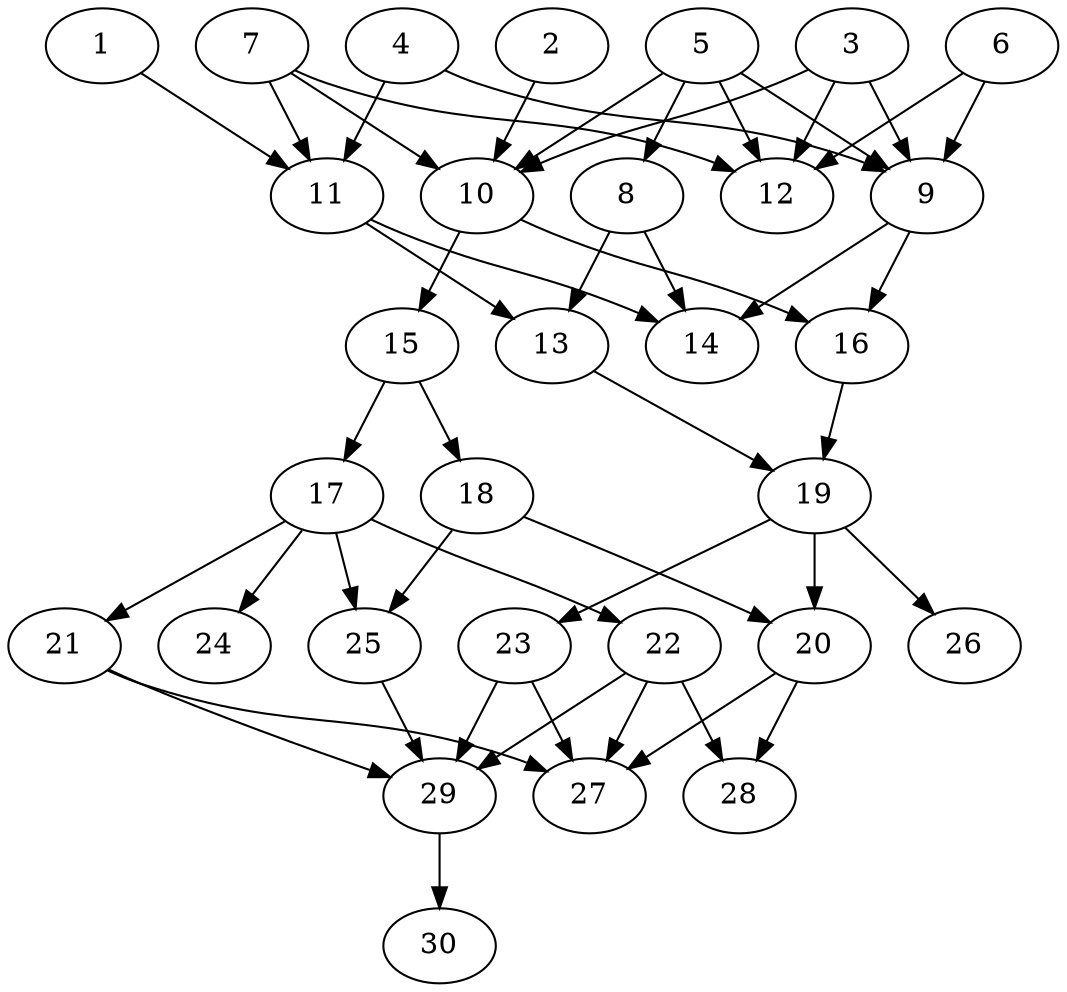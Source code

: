 // DAG automatically generated by daggen at Fri Jul 29 10:40:32 2022
// daggen.exe --dot -n 30 --ccr 0.5 --fat 0.5 --regular 0.5 --density 0.5 -o data\30/random_30_83.gv 
digraph G {
  1 [compute_size="467060815423", trans_size="1044868", result_size="13312", ram="31689488",alpha="0.03"]
  1 -> 11 [size ="13312"]
  2 [compute_size="49983576018", trans_size="744393", result_size="1024", ram="15890672",alpha="0.15"]
  2 -> 10 [size ="1024"]
  3 [compute_size="654692849222", trans_size="276595", result_size="9216", ram="14979872",alpha="0.10"]
  3 -> 9 [size ="9216"]
  3 -> 10 [size ="9216"]
  3 -> 12 [size ="9216"]
  4 [compute_size="5222965248", trans_size="731190", result_size="13312", ram="47437616",alpha="0.13"]
  4 -> 9 [size ="13312"]
  4 -> 11 [size ="13312"]
  5 [compute_size="157928914944", trans_size="865587", result_size="74752", ram="8184512",alpha="0.09"]
  5 -> 8 [size ="74752"]
  5 -> 9 [size ="74752"]
  5 -> 10 [size ="74752"]
  5 -> 12 [size ="74752"]
  6 [compute_size="8589934592", trans_size="297982", result_size="70656", ram="51356432",alpha="0.07"]
  6 -> 9 [size ="70656"]
  6 -> 12 [size ="70656"]
  7 [compute_size="95035881932", trans_size="887613", result_size="29696", ram="4992752",alpha="0.18"]
  7 -> 10 [size ="29696"]
  7 -> 11 [size ="29696"]
  7 -> 12 [size ="29696"]
  8 [compute_size="30117464064", trans_size="242804", result_size="54272", ram="28866800",alpha="0.16"]
  8 -> 13 [size ="54272"]
  8 -> 14 [size ="54272"]
  9 [compute_size="8589934592", trans_size="868784", result_size="70656", ram="19678016",alpha="0.14"]
  9 -> 14 [size ="70656"]
  9 -> 16 [size ="70656"]
  10 [compute_size="4088586240", trans_size="911206", result_size="13312", ram="34266656",alpha="0.16"]
  10 -> 15 [size ="13312"]
  10 -> 16 [size ="13312"]
  11 [compute_size="782757789696", trans_size="28293", result_size="54272", ram="29242208",alpha="0.02"]
  11 -> 13 [size ="54272"]
  11 -> 14 [size ="54272"]
  12 [compute_size="368293445632", trans_size="68414", result_size="0", ram="30558512",alpha="0.02"]
  13 [compute_size="368293445632", trans_size="436982", result_size="9216", ram="36511184",alpha="0.13"]
  13 -> 19 [size ="9216"]
  14 [compute_size="1073741824000", trans_size="209844", result_size="0", ram="3071360",alpha="0.16"]
  15 [compute_size="134217728000", trans_size="792410", result_size="1024", ram="15722768",alpha="0.18"]
  15 -> 17 [size ="1024"]
  15 -> 18 [size ="1024"]
  16 [compute_size="590594372299", trans_size="986972", result_size="54272", ram="1812080",alpha="0.15"]
  16 -> 19 [size ="54272"]
  17 [compute_size="164463378432", trans_size="794616", result_size="74752", ram="47185760",alpha="0.19"]
  17 -> 21 [size ="74752"]
  17 -> 22 [size ="74752"]
  17 -> 24 [size ="74752"]
  17 -> 25 [size ="74752"]
  18 [compute_size="109765459968", trans_size="89258", result_size="74752", ram="16861664",alpha="0.04"]
  18 -> 20 [size ="74752"]
  18 -> 25 [size ="74752"]
  19 [compute_size="816267487495", trans_size="964914", result_size="1024", ram="39235664",alpha="0.18"]
  19 -> 20 [size ="1024"]
  19 -> 23 [size ="1024"]
  19 -> 26 [size ="1024"]
  20 [compute_size="782757789696", trans_size="257925", result_size="54272", ram="32283488",alpha="0.14"]
  20 -> 27 [size ="54272"]
  20 -> 28 [size ="54272"]
  21 [compute_size="549755813888", trans_size="36477", result_size="91136", ram="18813152",alpha="0.20"]
  21 -> 27 [size ="91136"]
  21 -> 29 [size ="91136"]
  22 [compute_size="14635524096", trans_size="727834", result_size="13312", ram="7150160",alpha="0.15"]
  22 -> 27 [size ="13312"]
  22 -> 28 [size ="13312"]
  22 -> 29 [size ="13312"]
  23 [compute_size="235907857337", trans_size="948226", result_size="1024", ram="25557824",alpha="0.05"]
  23 -> 27 [size ="1024"]
  23 -> 29 [size ="1024"]
  24 [compute_size="231928233984", trans_size="103995", result_size="0", ram="25355072",alpha="0.16"]
  25 [compute_size="28991029248", trans_size="333627", result_size="29696", ram="19788896",alpha="0.12"]
  25 -> 29 [size ="29696"]
  26 [compute_size="17947312128", trans_size="492863", result_size="0", ram="51386528",alpha="0.11"]
  27 [compute_size="3227222016", trans_size="820191", result_size="0", ram="33080240",alpha="0.03"]
  28 [compute_size="619151360", trans_size="87563", result_size="0", ram="852176",alpha="0.01"]
  29 [compute_size="28991029248", trans_size="80754", result_size="29696", ram="37517024",alpha="0.07"]
  29 -> 30 [size ="29696"]
  30 [compute_size="4666613760", trans_size="691357", result_size="0", ram="30105488",alpha="0.20"]
}
